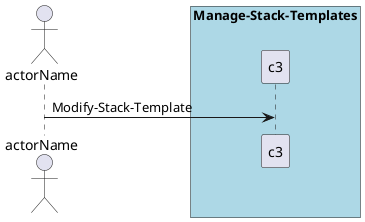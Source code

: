 @startuml
Actor "actorName" as A

box "Manage-Stack-Templates" #lightblue
participant "c3" as S
A -> S : Modify-Stack-Template
end box

@enduml
